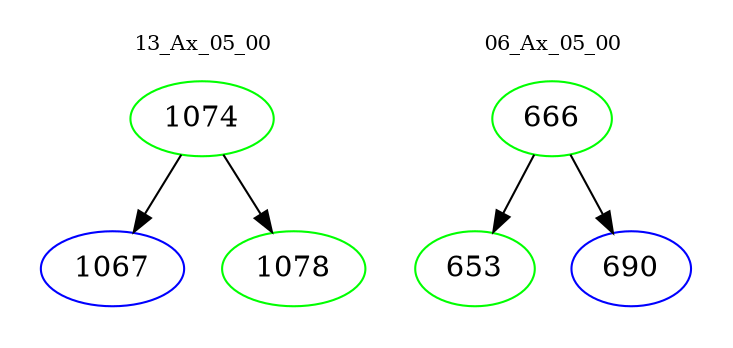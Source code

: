 digraph{
subgraph cluster_0 {
color = white
label = "13_Ax_05_00";
fontsize=10;
T0_1074 [label="1074", color="green"]
T0_1074 -> T0_1067 [color="black"]
T0_1067 [label="1067", color="blue"]
T0_1074 -> T0_1078 [color="black"]
T0_1078 [label="1078", color="green"]
}
subgraph cluster_1 {
color = white
label = "06_Ax_05_00";
fontsize=10;
T1_666 [label="666", color="green"]
T1_666 -> T1_653 [color="black"]
T1_653 [label="653", color="green"]
T1_666 -> T1_690 [color="black"]
T1_690 [label="690", color="blue"]
}
}
